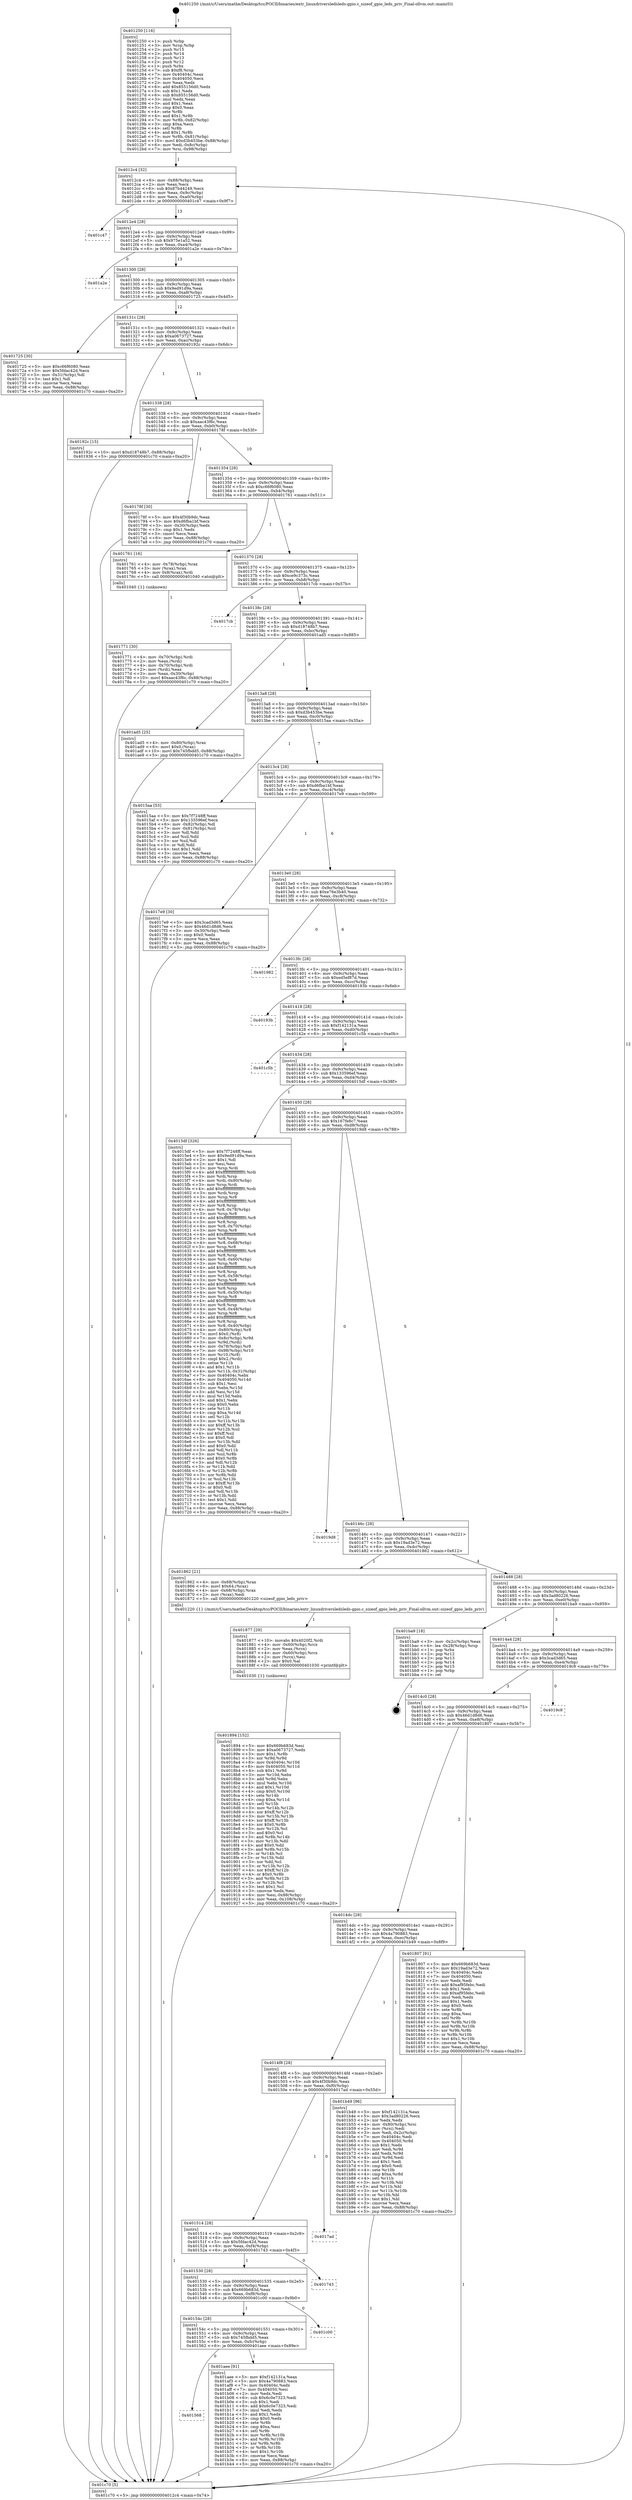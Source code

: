digraph "0x401250" {
  label = "0x401250 (/mnt/c/Users/mathe/Desktop/tcc/POCII/binaries/extr_linuxdriversledsleds-gpio.c_sizeof_gpio_leds_priv_Final-ollvm.out::main(0))"
  labelloc = "t"
  node[shape=record]

  Entry [label="",width=0.3,height=0.3,shape=circle,fillcolor=black,style=filled]
  "0x4012c4" [label="{
     0x4012c4 [32]\l
     | [instrs]\l
     &nbsp;&nbsp;0x4012c4 \<+6\>: mov -0x88(%rbp),%eax\l
     &nbsp;&nbsp;0x4012ca \<+2\>: mov %eax,%ecx\l
     &nbsp;&nbsp;0x4012cc \<+6\>: sub $0x87b44249,%ecx\l
     &nbsp;&nbsp;0x4012d2 \<+6\>: mov %eax,-0x9c(%rbp)\l
     &nbsp;&nbsp;0x4012d8 \<+6\>: mov %ecx,-0xa0(%rbp)\l
     &nbsp;&nbsp;0x4012de \<+6\>: je 0000000000401c47 \<main+0x9f7\>\l
  }"]
  "0x401c47" [label="{
     0x401c47\l
  }", style=dashed]
  "0x4012e4" [label="{
     0x4012e4 [28]\l
     | [instrs]\l
     &nbsp;&nbsp;0x4012e4 \<+5\>: jmp 00000000004012e9 \<main+0x99\>\l
     &nbsp;&nbsp;0x4012e9 \<+6\>: mov -0x9c(%rbp),%eax\l
     &nbsp;&nbsp;0x4012ef \<+5\>: sub $0x975e1a52,%eax\l
     &nbsp;&nbsp;0x4012f4 \<+6\>: mov %eax,-0xa4(%rbp)\l
     &nbsp;&nbsp;0x4012fa \<+6\>: je 0000000000401a2e \<main+0x7de\>\l
  }"]
  Exit [label="",width=0.3,height=0.3,shape=circle,fillcolor=black,style=filled,peripheries=2]
  "0x401a2e" [label="{
     0x401a2e\l
  }", style=dashed]
  "0x401300" [label="{
     0x401300 [28]\l
     | [instrs]\l
     &nbsp;&nbsp;0x401300 \<+5\>: jmp 0000000000401305 \<main+0xb5\>\l
     &nbsp;&nbsp;0x401305 \<+6\>: mov -0x9c(%rbp),%eax\l
     &nbsp;&nbsp;0x40130b \<+5\>: sub $0x9ed91d9a,%eax\l
     &nbsp;&nbsp;0x401310 \<+6\>: mov %eax,-0xa8(%rbp)\l
     &nbsp;&nbsp;0x401316 \<+6\>: je 0000000000401725 \<main+0x4d5\>\l
  }"]
  "0x401568" [label="{
     0x401568\l
  }", style=dashed]
  "0x401725" [label="{
     0x401725 [30]\l
     | [instrs]\l
     &nbsp;&nbsp;0x401725 \<+5\>: mov $0xc66f6080,%eax\l
     &nbsp;&nbsp;0x40172a \<+5\>: mov $0x5fdac42d,%ecx\l
     &nbsp;&nbsp;0x40172f \<+3\>: mov -0x31(%rbp),%dl\l
     &nbsp;&nbsp;0x401732 \<+3\>: test $0x1,%dl\l
     &nbsp;&nbsp;0x401735 \<+3\>: cmovne %ecx,%eax\l
     &nbsp;&nbsp;0x401738 \<+6\>: mov %eax,-0x88(%rbp)\l
     &nbsp;&nbsp;0x40173e \<+5\>: jmp 0000000000401c70 \<main+0xa20\>\l
  }"]
  "0x40131c" [label="{
     0x40131c [28]\l
     | [instrs]\l
     &nbsp;&nbsp;0x40131c \<+5\>: jmp 0000000000401321 \<main+0xd1\>\l
     &nbsp;&nbsp;0x401321 \<+6\>: mov -0x9c(%rbp),%eax\l
     &nbsp;&nbsp;0x401327 \<+5\>: sub $0xa0673727,%eax\l
     &nbsp;&nbsp;0x40132c \<+6\>: mov %eax,-0xac(%rbp)\l
     &nbsp;&nbsp;0x401332 \<+6\>: je 000000000040192c \<main+0x6dc\>\l
  }"]
  "0x401aee" [label="{
     0x401aee [91]\l
     | [instrs]\l
     &nbsp;&nbsp;0x401aee \<+5\>: mov $0xf142131a,%eax\l
     &nbsp;&nbsp;0x401af3 \<+5\>: mov $0x4a790883,%ecx\l
     &nbsp;&nbsp;0x401af8 \<+7\>: mov 0x40404c,%edx\l
     &nbsp;&nbsp;0x401aff \<+7\>: mov 0x404050,%esi\l
     &nbsp;&nbsp;0x401b06 \<+2\>: mov %edx,%edi\l
     &nbsp;&nbsp;0x401b08 \<+6\>: sub $0x6c0e7323,%edi\l
     &nbsp;&nbsp;0x401b0e \<+3\>: sub $0x1,%edi\l
     &nbsp;&nbsp;0x401b11 \<+6\>: add $0x6c0e7323,%edi\l
     &nbsp;&nbsp;0x401b17 \<+3\>: imul %edi,%edx\l
     &nbsp;&nbsp;0x401b1a \<+3\>: and $0x1,%edx\l
     &nbsp;&nbsp;0x401b1d \<+3\>: cmp $0x0,%edx\l
     &nbsp;&nbsp;0x401b20 \<+4\>: sete %r8b\l
     &nbsp;&nbsp;0x401b24 \<+3\>: cmp $0xa,%esi\l
     &nbsp;&nbsp;0x401b27 \<+4\>: setl %r9b\l
     &nbsp;&nbsp;0x401b2b \<+3\>: mov %r8b,%r10b\l
     &nbsp;&nbsp;0x401b2e \<+3\>: and %r9b,%r10b\l
     &nbsp;&nbsp;0x401b31 \<+3\>: xor %r9b,%r8b\l
     &nbsp;&nbsp;0x401b34 \<+3\>: or %r8b,%r10b\l
     &nbsp;&nbsp;0x401b37 \<+4\>: test $0x1,%r10b\l
     &nbsp;&nbsp;0x401b3b \<+3\>: cmovne %ecx,%eax\l
     &nbsp;&nbsp;0x401b3e \<+6\>: mov %eax,-0x88(%rbp)\l
     &nbsp;&nbsp;0x401b44 \<+5\>: jmp 0000000000401c70 \<main+0xa20\>\l
  }"]
  "0x40192c" [label="{
     0x40192c [15]\l
     | [instrs]\l
     &nbsp;&nbsp;0x40192c \<+10\>: movl $0xd18748b7,-0x88(%rbp)\l
     &nbsp;&nbsp;0x401936 \<+5\>: jmp 0000000000401c70 \<main+0xa20\>\l
  }"]
  "0x401338" [label="{
     0x401338 [28]\l
     | [instrs]\l
     &nbsp;&nbsp;0x401338 \<+5\>: jmp 000000000040133d \<main+0xed\>\l
     &nbsp;&nbsp;0x40133d \<+6\>: mov -0x9c(%rbp),%eax\l
     &nbsp;&nbsp;0x401343 \<+5\>: sub $0xaac43f6c,%eax\l
     &nbsp;&nbsp;0x401348 \<+6\>: mov %eax,-0xb0(%rbp)\l
     &nbsp;&nbsp;0x40134e \<+6\>: je 000000000040178f \<main+0x53f\>\l
  }"]
  "0x40154c" [label="{
     0x40154c [28]\l
     | [instrs]\l
     &nbsp;&nbsp;0x40154c \<+5\>: jmp 0000000000401551 \<main+0x301\>\l
     &nbsp;&nbsp;0x401551 \<+6\>: mov -0x9c(%rbp),%eax\l
     &nbsp;&nbsp;0x401557 \<+5\>: sub $0x745fbdd5,%eax\l
     &nbsp;&nbsp;0x40155c \<+6\>: mov %eax,-0xfc(%rbp)\l
     &nbsp;&nbsp;0x401562 \<+6\>: je 0000000000401aee \<main+0x89e\>\l
  }"]
  "0x40178f" [label="{
     0x40178f [30]\l
     | [instrs]\l
     &nbsp;&nbsp;0x40178f \<+5\>: mov $0x4f30b9dc,%eax\l
     &nbsp;&nbsp;0x401794 \<+5\>: mov $0xd6fba1bf,%ecx\l
     &nbsp;&nbsp;0x401799 \<+3\>: mov -0x30(%rbp),%edx\l
     &nbsp;&nbsp;0x40179c \<+3\>: cmp $0x1,%edx\l
     &nbsp;&nbsp;0x40179f \<+3\>: cmovl %ecx,%eax\l
     &nbsp;&nbsp;0x4017a2 \<+6\>: mov %eax,-0x88(%rbp)\l
     &nbsp;&nbsp;0x4017a8 \<+5\>: jmp 0000000000401c70 \<main+0xa20\>\l
  }"]
  "0x401354" [label="{
     0x401354 [28]\l
     | [instrs]\l
     &nbsp;&nbsp;0x401354 \<+5\>: jmp 0000000000401359 \<main+0x109\>\l
     &nbsp;&nbsp;0x401359 \<+6\>: mov -0x9c(%rbp),%eax\l
     &nbsp;&nbsp;0x40135f \<+5\>: sub $0xc66f6080,%eax\l
     &nbsp;&nbsp;0x401364 \<+6\>: mov %eax,-0xb4(%rbp)\l
     &nbsp;&nbsp;0x40136a \<+6\>: je 0000000000401761 \<main+0x511\>\l
  }"]
  "0x401c00" [label="{
     0x401c00\l
  }", style=dashed]
  "0x401761" [label="{
     0x401761 [16]\l
     | [instrs]\l
     &nbsp;&nbsp;0x401761 \<+4\>: mov -0x78(%rbp),%rax\l
     &nbsp;&nbsp;0x401765 \<+3\>: mov (%rax),%rax\l
     &nbsp;&nbsp;0x401768 \<+4\>: mov 0x8(%rax),%rdi\l
     &nbsp;&nbsp;0x40176c \<+5\>: call 0000000000401040 \<atoi@plt\>\l
     | [calls]\l
     &nbsp;&nbsp;0x401040 \{1\} (unknown)\l
  }"]
  "0x401370" [label="{
     0x401370 [28]\l
     | [instrs]\l
     &nbsp;&nbsp;0x401370 \<+5\>: jmp 0000000000401375 \<main+0x125\>\l
     &nbsp;&nbsp;0x401375 \<+6\>: mov -0x9c(%rbp),%eax\l
     &nbsp;&nbsp;0x40137b \<+5\>: sub $0xce9c373c,%eax\l
     &nbsp;&nbsp;0x401380 \<+6\>: mov %eax,-0xb8(%rbp)\l
     &nbsp;&nbsp;0x401386 \<+6\>: je 00000000004017cb \<main+0x57b\>\l
  }"]
  "0x401530" [label="{
     0x401530 [28]\l
     | [instrs]\l
     &nbsp;&nbsp;0x401530 \<+5\>: jmp 0000000000401535 \<main+0x2e5\>\l
     &nbsp;&nbsp;0x401535 \<+6\>: mov -0x9c(%rbp),%eax\l
     &nbsp;&nbsp;0x40153b \<+5\>: sub $0x669b683d,%eax\l
     &nbsp;&nbsp;0x401540 \<+6\>: mov %eax,-0xf8(%rbp)\l
     &nbsp;&nbsp;0x401546 \<+6\>: je 0000000000401c00 \<main+0x9b0\>\l
  }"]
  "0x4017cb" [label="{
     0x4017cb\l
  }", style=dashed]
  "0x40138c" [label="{
     0x40138c [28]\l
     | [instrs]\l
     &nbsp;&nbsp;0x40138c \<+5\>: jmp 0000000000401391 \<main+0x141\>\l
     &nbsp;&nbsp;0x401391 \<+6\>: mov -0x9c(%rbp),%eax\l
     &nbsp;&nbsp;0x401397 \<+5\>: sub $0xd18748b7,%eax\l
     &nbsp;&nbsp;0x40139c \<+6\>: mov %eax,-0xbc(%rbp)\l
     &nbsp;&nbsp;0x4013a2 \<+6\>: je 0000000000401ad5 \<main+0x885\>\l
  }"]
  "0x401743" [label="{
     0x401743\l
  }", style=dashed]
  "0x401ad5" [label="{
     0x401ad5 [25]\l
     | [instrs]\l
     &nbsp;&nbsp;0x401ad5 \<+4\>: mov -0x80(%rbp),%rax\l
     &nbsp;&nbsp;0x401ad9 \<+6\>: movl $0x0,(%rax)\l
     &nbsp;&nbsp;0x401adf \<+10\>: movl $0x745fbdd5,-0x88(%rbp)\l
     &nbsp;&nbsp;0x401ae9 \<+5\>: jmp 0000000000401c70 \<main+0xa20\>\l
  }"]
  "0x4013a8" [label="{
     0x4013a8 [28]\l
     | [instrs]\l
     &nbsp;&nbsp;0x4013a8 \<+5\>: jmp 00000000004013ad \<main+0x15d\>\l
     &nbsp;&nbsp;0x4013ad \<+6\>: mov -0x9c(%rbp),%eax\l
     &nbsp;&nbsp;0x4013b3 \<+5\>: sub $0xd3b453be,%eax\l
     &nbsp;&nbsp;0x4013b8 \<+6\>: mov %eax,-0xc0(%rbp)\l
     &nbsp;&nbsp;0x4013be \<+6\>: je 00000000004015aa \<main+0x35a\>\l
  }"]
  "0x401514" [label="{
     0x401514 [28]\l
     | [instrs]\l
     &nbsp;&nbsp;0x401514 \<+5\>: jmp 0000000000401519 \<main+0x2c9\>\l
     &nbsp;&nbsp;0x401519 \<+6\>: mov -0x9c(%rbp),%eax\l
     &nbsp;&nbsp;0x40151f \<+5\>: sub $0x5fdac42d,%eax\l
     &nbsp;&nbsp;0x401524 \<+6\>: mov %eax,-0xf4(%rbp)\l
     &nbsp;&nbsp;0x40152a \<+6\>: je 0000000000401743 \<main+0x4f3\>\l
  }"]
  "0x4015aa" [label="{
     0x4015aa [53]\l
     | [instrs]\l
     &nbsp;&nbsp;0x4015aa \<+5\>: mov $0x7f7248ff,%eax\l
     &nbsp;&nbsp;0x4015af \<+5\>: mov $0x133596ef,%ecx\l
     &nbsp;&nbsp;0x4015b4 \<+6\>: mov -0x82(%rbp),%dl\l
     &nbsp;&nbsp;0x4015ba \<+7\>: mov -0x81(%rbp),%sil\l
     &nbsp;&nbsp;0x4015c1 \<+3\>: mov %dl,%dil\l
     &nbsp;&nbsp;0x4015c4 \<+3\>: and %sil,%dil\l
     &nbsp;&nbsp;0x4015c7 \<+3\>: xor %sil,%dl\l
     &nbsp;&nbsp;0x4015ca \<+3\>: or %dl,%dil\l
     &nbsp;&nbsp;0x4015cd \<+4\>: test $0x1,%dil\l
     &nbsp;&nbsp;0x4015d1 \<+3\>: cmovne %ecx,%eax\l
     &nbsp;&nbsp;0x4015d4 \<+6\>: mov %eax,-0x88(%rbp)\l
     &nbsp;&nbsp;0x4015da \<+5\>: jmp 0000000000401c70 \<main+0xa20\>\l
  }"]
  "0x4013c4" [label="{
     0x4013c4 [28]\l
     | [instrs]\l
     &nbsp;&nbsp;0x4013c4 \<+5\>: jmp 00000000004013c9 \<main+0x179\>\l
     &nbsp;&nbsp;0x4013c9 \<+6\>: mov -0x9c(%rbp),%eax\l
     &nbsp;&nbsp;0x4013cf \<+5\>: sub $0xd6fba1bf,%eax\l
     &nbsp;&nbsp;0x4013d4 \<+6\>: mov %eax,-0xc4(%rbp)\l
     &nbsp;&nbsp;0x4013da \<+6\>: je 00000000004017e9 \<main+0x599\>\l
  }"]
  "0x401c70" [label="{
     0x401c70 [5]\l
     | [instrs]\l
     &nbsp;&nbsp;0x401c70 \<+5\>: jmp 00000000004012c4 \<main+0x74\>\l
  }"]
  "0x401250" [label="{
     0x401250 [116]\l
     | [instrs]\l
     &nbsp;&nbsp;0x401250 \<+1\>: push %rbp\l
     &nbsp;&nbsp;0x401251 \<+3\>: mov %rsp,%rbp\l
     &nbsp;&nbsp;0x401254 \<+2\>: push %r15\l
     &nbsp;&nbsp;0x401256 \<+2\>: push %r14\l
     &nbsp;&nbsp;0x401258 \<+2\>: push %r13\l
     &nbsp;&nbsp;0x40125a \<+2\>: push %r12\l
     &nbsp;&nbsp;0x40125c \<+1\>: push %rbx\l
     &nbsp;&nbsp;0x40125d \<+7\>: sub $0xf8,%rsp\l
     &nbsp;&nbsp;0x401264 \<+7\>: mov 0x40404c,%eax\l
     &nbsp;&nbsp;0x40126b \<+7\>: mov 0x404050,%ecx\l
     &nbsp;&nbsp;0x401272 \<+2\>: mov %eax,%edx\l
     &nbsp;&nbsp;0x401274 \<+6\>: add $0x855156d0,%edx\l
     &nbsp;&nbsp;0x40127a \<+3\>: sub $0x1,%edx\l
     &nbsp;&nbsp;0x40127d \<+6\>: sub $0x855156d0,%edx\l
     &nbsp;&nbsp;0x401283 \<+3\>: imul %edx,%eax\l
     &nbsp;&nbsp;0x401286 \<+3\>: and $0x1,%eax\l
     &nbsp;&nbsp;0x401289 \<+3\>: cmp $0x0,%eax\l
     &nbsp;&nbsp;0x40128c \<+4\>: sete %r8b\l
     &nbsp;&nbsp;0x401290 \<+4\>: and $0x1,%r8b\l
     &nbsp;&nbsp;0x401294 \<+7\>: mov %r8b,-0x82(%rbp)\l
     &nbsp;&nbsp;0x40129b \<+3\>: cmp $0xa,%ecx\l
     &nbsp;&nbsp;0x40129e \<+4\>: setl %r8b\l
     &nbsp;&nbsp;0x4012a2 \<+4\>: and $0x1,%r8b\l
     &nbsp;&nbsp;0x4012a6 \<+7\>: mov %r8b,-0x81(%rbp)\l
     &nbsp;&nbsp;0x4012ad \<+10\>: movl $0xd3b453be,-0x88(%rbp)\l
     &nbsp;&nbsp;0x4012b7 \<+6\>: mov %edi,-0x8c(%rbp)\l
     &nbsp;&nbsp;0x4012bd \<+7\>: mov %rsi,-0x98(%rbp)\l
  }"]
  "0x4017ad" [label="{
     0x4017ad\l
  }", style=dashed]
  "0x4017e9" [label="{
     0x4017e9 [30]\l
     | [instrs]\l
     &nbsp;&nbsp;0x4017e9 \<+5\>: mov $0x3cad3d65,%eax\l
     &nbsp;&nbsp;0x4017ee \<+5\>: mov $0x46d1d8d6,%ecx\l
     &nbsp;&nbsp;0x4017f3 \<+3\>: mov -0x30(%rbp),%edx\l
     &nbsp;&nbsp;0x4017f6 \<+3\>: cmp $0x0,%edx\l
     &nbsp;&nbsp;0x4017f9 \<+3\>: cmove %ecx,%eax\l
     &nbsp;&nbsp;0x4017fc \<+6\>: mov %eax,-0x88(%rbp)\l
     &nbsp;&nbsp;0x401802 \<+5\>: jmp 0000000000401c70 \<main+0xa20\>\l
  }"]
  "0x4013e0" [label="{
     0x4013e0 [28]\l
     | [instrs]\l
     &nbsp;&nbsp;0x4013e0 \<+5\>: jmp 00000000004013e5 \<main+0x195\>\l
     &nbsp;&nbsp;0x4013e5 \<+6\>: mov -0x9c(%rbp),%eax\l
     &nbsp;&nbsp;0x4013eb \<+5\>: sub $0xe76e3b40,%eax\l
     &nbsp;&nbsp;0x4013f0 \<+6\>: mov %eax,-0xc8(%rbp)\l
     &nbsp;&nbsp;0x4013f6 \<+6\>: je 0000000000401982 \<main+0x732\>\l
  }"]
  "0x4014f8" [label="{
     0x4014f8 [28]\l
     | [instrs]\l
     &nbsp;&nbsp;0x4014f8 \<+5\>: jmp 00000000004014fd \<main+0x2ad\>\l
     &nbsp;&nbsp;0x4014fd \<+6\>: mov -0x9c(%rbp),%eax\l
     &nbsp;&nbsp;0x401503 \<+5\>: sub $0x4f30b9dc,%eax\l
     &nbsp;&nbsp;0x401508 \<+6\>: mov %eax,-0xf0(%rbp)\l
     &nbsp;&nbsp;0x40150e \<+6\>: je 00000000004017ad \<main+0x55d\>\l
  }"]
  "0x401982" [label="{
     0x401982\l
  }", style=dashed]
  "0x4013fc" [label="{
     0x4013fc [28]\l
     | [instrs]\l
     &nbsp;&nbsp;0x4013fc \<+5\>: jmp 0000000000401401 \<main+0x1b1\>\l
     &nbsp;&nbsp;0x401401 \<+6\>: mov -0x9c(%rbp),%eax\l
     &nbsp;&nbsp;0x401407 \<+5\>: sub $0xed5ef87d,%eax\l
     &nbsp;&nbsp;0x40140c \<+6\>: mov %eax,-0xcc(%rbp)\l
     &nbsp;&nbsp;0x401412 \<+6\>: je 000000000040193b \<main+0x6eb\>\l
  }"]
  "0x401b49" [label="{
     0x401b49 [96]\l
     | [instrs]\l
     &nbsp;&nbsp;0x401b49 \<+5\>: mov $0xf142131a,%eax\l
     &nbsp;&nbsp;0x401b4e \<+5\>: mov $0x3ad80226,%ecx\l
     &nbsp;&nbsp;0x401b53 \<+2\>: xor %edx,%edx\l
     &nbsp;&nbsp;0x401b55 \<+4\>: mov -0x80(%rbp),%rsi\l
     &nbsp;&nbsp;0x401b59 \<+2\>: mov (%rsi),%edi\l
     &nbsp;&nbsp;0x401b5b \<+3\>: mov %edi,-0x2c(%rbp)\l
     &nbsp;&nbsp;0x401b5e \<+7\>: mov 0x40404c,%edi\l
     &nbsp;&nbsp;0x401b65 \<+8\>: mov 0x404050,%r8d\l
     &nbsp;&nbsp;0x401b6d \<+3\>: sub $0x1,%edx\l
     &nbsp;&nbsp;0x401b70 \<+3\>: mov %edi,%r9d\l
     &nbsp;&nbsp;0x401b73 \<+3\>: add %edx,%r9d\l
     &nbsp;&nbsp;0x401b76 \<+4\>: imul %r9d,%edi\l
     &nbsp;&nbsp;0x401b7a \<+3\>: and $0x1,%edi\l
     &nbsp;&nbsp;0x401b7d \<+3\>: cmp $0x0,%edi\l
     &nbsp;&nbsp;0x401b80 \<+4\>: sete %r10b\l
     &nbsp;&nbsp;0x401b84 \<+4\>: cmp $0xa,%r8d\l
     &nbsp;&nbsp;0x401b88 \<+4\>: setl %r11b\l
     &nbsp;&nbsp;0x401b8c \<+3\>: mov %r10b,%bl\l
     &nbsp;&nbsp;0x401b8f \<+3\>: and %r11b,%bl\l
     &nbsp;&nbsp;0x401b92 \<+3\>: xor %r11b,%r10b\l
     &nbsp;&nbsp;0x401b95 \<+3\>: or %r10b,%bl\l
     &nbsp;&nbsp;0x401b98 \<+3\>: test $0x1,%bl\l
     &nbsp;&nbsp;0x401b9b \<+3\>: cmovne %ecx,%eax\l
     &nbsp;&nbsp;0x401b9e \<+6\>: mov %eax,-0x88(%rbp)\l
     &nbsp;&nbsp;0x401ba4 \<+5\>: jmp 0000000000401c70 \<main+0xa20\>\l
  }"]
  "0x40193b" [label="{
     0x40193b\l
  }", style=dashed]
  "0x401418" [label="{
     0x401418 [28]\l
     | [instrs]\l
     &nbsp;&nbsp;0x401418 \<+5\>: jmp 000000000040141d \<main+0x1cd\>\l
     &nbsp;&nbsp;0x40141d \<+6\>: mov -0x9c(%rbp),%eax\l
     &nbsp;&nbsp;0x401423 \<+5\>: sub $0xf142131a,%eax\l
     &nbsp;&nbsp;0x401428 \<+6\>: mov %eax,-0xd0(%rbp)\l
     &nbsp;&nbsp;0x40142e \<+6\>: je 0000000000401c5b \<main+0xa0b\>\l
  }"]
  "0x401894" [label="{
     0x401894 [152]\l
     | [instrs]\l
     &nbsp;&nbsp;0x401894 \<+5\>: mov $0x669b683d,%esi\l
     &nbsp;&nbsp;0x401899 \<+5\>: mov $0xa0673727,%edx\l
     &nbsp;&nbsp;0x40189e \<+3\>: mov $0x1,%r8b\l
     &nbsp;&nbsp;0x4018a1 \<+3\>: xor %r9d,%r9d\l
     &nbsp;&nbsp;0x4018a4 \<+8\>: mov 0x40404c,%r10d\l
     &nbsp;&nbsp;0x4018ac \<+8\>: mov 0x404050,%r11d\l
     &nbsp;&nbsp;0x4018b4 \<+4\>: sub $0x1,%r9d\l
     &nbsp;&nbsp;0x4018b8 \<+3\>: mov %r10d,%ebx\l
     &nbsp;&nbsp;0x4018bb \<+3\>: add %r9d,%ebx\l
     &nbsp;&nbsp;0x4018be \<+4\>: imul %ebx,%r10d\l
     &nbsp;&nbsp;0x4018c2 \<+4\>: and $0x1,%r10d\l
     &nbsp;&nbsp;0x4018c6 \<+4\>: cmp $0x0,%r10d\l
     &nbsp;&nbsp;0x4018ca \<+4\>: sete %r14b\l
     &nbsp;&nbsp;0x4018ce \<+4\>: cmp $0xa,%r11d\l
     &nbsp;&nbsp;0x4018d2 \<+4\>: setl %r15b\l
     &nbsp;&nbsp;0x4018d6 \<+3\>: mov %r14b,%r12b\l
     &nbsp;&nbsp;0x4018d9 \<+4\>: xor $0xff,%r12b\l
     &nbsp;&nbsp;0x4018dd \<+3\>: mov %r15b,%r13b\l
     &nbsp;&nbsp;0x4018e0 \<+4\>: xor $0xff,%r13b\l
     &nbsp;&nbsp;0x4018e4 \<+4\>: xor $0x0,%r8b\l
     &nbsp;&nbsp;0x4018e8 \<+3\>: mov %r12b,%cl\l
     &nbsp;&nbsp;0x4018eb \<+3\>: and $0x0,%cl\l
     &nbsp;&nbsp;0x4018ee \<+3\>: and %r8b,%r14b\l
     &nbsp;&nbsp;0x4018f1 \<+3\>: mov %r13b,%dil\l
     &nbsp;&nbsp;0x4018f4 \<+4\>: and $0x0,%dil\l
     &nbsp;&nbsp;0x4018f8 \<+3\>: and %r8b,%r15b\l
     &nbsp;&nbsp;0x4018fb \<+3\>: or %r14b,%cl\l
     &nbsp;&nbsp;0x4018fe \<+3\>: or %r15b,%dil\l
     &nbsp;&nbsp;0x401901 \<+3\>: xor %dil,%cl\l
     &nbsp;&nbsp;0x401904 \<+3\>: or %r13b,%r12b\l
     &nbsp;&nbsp;0x401907 \<+4\>: xor $0xff,%r12b\l
     &nbsp;&nbsp;0x40190b \<+4\>: or $0x0,%r8b\l
     &nbsp;&nbsp;0x40190f \<+3\>: and %r8b,%r12b\l
     &nbsp;&nbsp;0x401912 \<+3\>: or %r12b,%cl\l
     &nbsp;&nbsp;0x401915 \<+3\>: test $0x1,%cl\l
     &nbsp;&nbsp;0x401918 \<+3\>: cmovne %edx,%esi\l
     &nbsp;&nbsp;0x40191b \<+6\>: mov %esi,-0x88(%rbp)\l
     &nbsp;&nbsp;0x401921 \<+6\>: mov %eax,-0x108(%rbp)\l
     &nbsp;&nbsp;0x401927 \<+5\>: jmp 0000000000401c70 \<main+0xa20\>\l
  }"]
  "0x401c5b" [label="{
     0x401c5b\l
  }", style=dashed]
  "0x401434" [label="{
     0x401434 [28]\l
     | [instrs]\l
     &nbsp;&nbsp;0x401434 \<+5\>: jmp 0000000000401439 \<main+0x1e9\>\l
     &nbsp;&nbsp;0x401439 \<+6\>: mov -0x9c(%rbp),%eax\l
     &nbsp;&nbsp;0x40143f \<+5\>: sub $0x133596ef,%eax\l
     &nbsp;&nbsp;0x401444 \<+6\>: mov %eax,-0xd4(%rbp)\l
     &nbsp;&nbsp;0x40144a \<+6\>: je 00000000004015df \<main+0x38f\>\l
  }"]
  "0x401877" [label="{
     0x401877 [29]\l
     | [instrs]\l
     &nbsp;&nbsp;0x401877 \<+10\>: movabs $0x4020f2,%rdi\l
     &nbsp;&nbsp;0x401881 \<+4\>: mov -0x60(%rbp),%rcx\l
     &nbsp;&nbsp;0x401885 \<+2\>: mov %eax,(%rcx)\l
     &nbsp;&nbsp;0x401887 \<+4\>: mov -0x60(%rbp),%rcx\l
     &nbsp;&nbsp;0x40188b \<+2\>: mov (%rcx),%esi\l
     &nbsp;&nbsp;0x40188d \<+2\>: mov $0x0,%al\l
     &nbsp;&nbsp;0x40188f \<+5\>: call 0000000000401030 \<printf@plt\>\l
     | [calls]\l
     &nbsp;&nbsp;0x401030 \{1\} (unknown)\l
  }"]
  "0x4015df" [label="{
     0x4015df [326]\l
     | [instrs]\l
     &nbsp;&nbsp;0x4015df \<+5\>: mov $0x7f7248ff,%eax\l
     &nbsp;&nbsp;0x4015e4 \<+5\>: mov $0x9ed91d9a,%ecx\l
     &nbsp;&nbsp;0x4015e9 \<+2\>: mov $0x1,%dl\l
     &nbsp;&nbsp;0x4015eb \<+2\>: xor %esi,%esi\l
     &nbsp;&nbsp;0x4015ed \<+3\>: mov %rsp,%rdi\l
     &nbsp;&nbsp;0x4015f0 \<+4\>: add $0xfffffffffffffff0,%rdi\l
     &nbsp;&nbsp;0x4015f4 \<+3\>: mov %rdi,%rsp\l
     &nbsp;&nbsp;0x4015f7 \<+4\>: mov %rdi,-0x80(%rbp)\l
     &nbsp;&nbsp;0x4015fb \<+3\>: mov %rsp,%rdi\l
     &nbsp;&nbsp;0x4015fe \<+4\>: add $0xfffffffffffffff0,%rdi\l
     &nbsp;&nbsp;0x401602 \<+3\>: mov %rdi,%rsp\l
     &nbsp;&nbsp;0x401605 \<+3\>: mov %rsp,%r8\l
     &nbsp;&nbsp;0x401608 \<+4\>: add $0xfffffffffffffff0,%r8\l
     &nbsp;&nbsp;0x40160c \<+3\>: mov %r8,%rsp\l
     &nbsp;&nbsp;0x40160f \<+4\>: mov %r8,-0x78(%rbp)\l
     &nbsp;&nbsp;0x401613 \<+3\>: mov %rsp,%r8\l
     &nbsp;&nbsp;0x401616 \<+4\>: add $0xfffffffffffffff0,%r8\l
     &nbsp;&nbsp;0x40161a \<+3\>: mov %r8,%rsp\l
     &nbsp;&nbsp;0x40161d \<+4\>: mov %r8,-0x70(%rbp)\l
     &nbsp;&nbsp;0x401621 \<+3\>: mov %rsp,%r8\l
     &nbsp;&nbsp;0x401624 \<+4\>: add $0xfffffffffffffff0,%r8\l
     &nbsp;&nbsp;0x401628 \<+3\>: mov %r8,%rsp\l
     &nbsp;&nbsp;0x40162b \<+4\>: mov %r8,-0x68(%rbp)\l
     &nbsp;&nbsp;0x40162f \<+3\>: mov %rsp,%r8\l
     &nbsp;&nbsp;0x401632 \<+4\>: add $0xfffffffffffffff0,%r8\l
     &nbsp;&nbsp;0x401636 \<+3\>: mov %r8,%rsp\l
     &nbsp;&nbsp;0x401639 \<+4\>: mov %r8,-0x60(%rbp)\l
     &nbsp;&nbsp;0x40163d \<+3\>: mov %rsp,%r8\l
     &nbsp;&nbsp;0x401640 \<+4\>: add $0xfffffffffffffff0,%r8\l
     &nbsp;&nbsp;0x401644 \<+3\>: mov %r8,%rsp\l
     &nbsp;&nbsp;0x401647 \<+4\>: mov %r8,-0x58(%rbp)\l
     &nbsp;&nbsp;0x40164b \<+3\>: mov %rsp,%r8\l
     &nbsp;&nbsp;0x40164e \<+4\>: add $0xfffffffffffffff0,%r8\l
     &nbsp;&nbsp;0x401652 \<+3\>: mov %r8,%rsp\l
     &nbsp;&nbsp;0x401655 \<+4\>: mov %r8,-0x50(%rbp)\l
     &nbsp;&nbsp;0x401659 \<+3\>: mov %rsp,%r8\l
     &nbsp;&nbsp;0x40165c \<+4\>: add $0xfffffffffffffff0,%r8\l
     &nbsp;&nbsp;0x401660 \<+3\>: mov %r8,%rsp\l
     &nbsp;&nbsp;0x401663 \<+4\>: mov %r8,-0x48(%rbp)\l
     &nbsp;&nbsp;0x401667 \<+3\>: mov %rsp,%r8\l
     &nbsp;&nbsp;0x40166a \<+4\>: add $0xfffffffffffffff0,%r8\l
     &nbsp;&nbsp;0x40166e \<+3\>: mov %r8,%rsp\l
     &nbsp;&nbsp;0x401671 \<+4\>: mov %r8,-0x40(%rbp)\l
     &nbsp;&nbsp;0x401675 \<+4\>: mov -0x80(%rbp),%r8\l
     &nbsp;&nbsp;0x401679 \<+7\>: movl $0x0,(%r8)\l
     &nbsp;&nbsp;0x401680 \<+7\>: mov -0x8c(%rbp),%r9d\l
     &nbsp;&nbsp;0x401687 \<+3\>: mov %r9d,(%rdi)\l
     &nbsp;&nbsp;0x40168a \<+4\>: mov -0x78(%rbp),%r8\l
     &nbsp;&nbsp;0x40168e \<+7\>: mov -0x98(%rbp),%r10\l
     &nbsp;&nbsp;0x401695 \<+3\>: mov %r10,(%r8)\l
     &nbsp;&nbsp;0x401698 \<+3\>: cmpl $0x2,(%rdi)\l
     &nbsp;&nbsp;0x40169b \<+4\>: setne %r11b\l
     &nbsp;&nbsp;0x40169f \<+4\>: and $0x1,%r11b\l
     &nbsp;&nbsp;0x4016a3 \<+4\>: mov %r11b,-0x31(%rbp)\l
     &nbsp;&nbsp;0x4016a7 \<+7\>: mov 0x40404c,%ebx\l
     &nbsp;&nbsp;0x4016ae \<+8\>: mov 0x404050,%r14d\l
     &nbsp;&nbsp;0x4016b6 \<+3\>: sub $0x1,%esi\l
     &nbsp;&nbsp;0x4016b9 \<+3\>: mov %ebx,%r15d\l
     &nbsp;&nbsp;0x4016bc \<+3\>: add %esi,%r15d\l
     &nbsp;&nbsp;0x4016bf \<+4\>: imul %r15d,%ebx\l
     &nbsp;&nbsp;0x4016c3 \<+3\>: and $0x1,%ebx\l
     &nbsp;&nbsp;0x4016c6 \<+3\>: cmp $0x0,%ebx\l
     &nbsp;&nbsp;0x4016c9 \<+4\>: sete %r11b\l
     &nbsp;&nbsp;0x4016cd \<+4\>: cmp $0xa,%r14d\l
     &nbsp;&nbsp;0x4016d1 \<+4\>: setl %r12b\l
     &nbsp;&nbsp;0x4016d5 \<+3\>: mov %r11b,%r13b\l
     &nbsp;&nbsp;0x4016d8 \<+4\>: xor $0xff,%r13b\l
     &nbsp;&nbsp;0x4016dc \<+3\>: mov %r12b,%sil\l
     &nbsp;&nbsp;0x4016df \<+4\>: xor $0xff,%sil\l
     &nbsp;&nbsp;0x4016e3 \<+3\>: xor $0x0,%dl\l
     &nbsp;&nbsp;0x4016e6 \<+3\>: mov %r13b,%dil\l
     &nbsp;&nbsp;0x4016e9 \<+4\>: and $0x0,%dil\l
     &nbsp;&nbsp;0x4016ed \<+3\>: and %dl,%r11b\l
     &nbsp;&nbsp;0x4016f0 \<+3\>: mov %sil,%r8b\l
     &nbsp;&nbsp;0x4016f3 \<+4\>: and $0x0,%r8b\l
     &nbsp;&nbsp;0x4016f7 \<+3\>: and %dl,%r12b\l
     &nbsp;&nbsp;0x4016fa \<+3\>: or %r11b,%dil\l
     &nbsp;&nbsp;0x4016fd \<+3\>: or %r12b,%r8b\l
     &nbsp;&nbsp;0x401700 \<+3\>: xor %r8b,%dil\l
     &nbsp;&nbsp;0x401703 \<+3\>: or %sil,%r13b\l
     &nbsp;&nbsp;0x401706 \<+4\>: xor $0xff,%r13b\l
     &nbsp;&nbsp;0x40170a \<+3\>: or $0x0,%dl\l
     &nbsp;&nbsp;0x40170d \<+3\>: and %dl,%r13b\l
     &nbsp;&nbsp;0x401710 \<+3\>: or %r13b,%dil\l
     &nbsp;&nbsp;0x401713 \<+4\>: test $0x1,%dil\l
     &nbsp;&nbsp;0x401717 \<+3\>: cmovne %ecx,%eax\l
     &nbsp;&nbsp;0x40171a \<+6\>: mov %eax,-0x88(%rbp)\l
     &nbsp;&nbsp;0x401720 \<+5\>: jmp 0000000000401c70 \<main+0xa20\>\l
  }"]
  "0x401450" [label="{
     0x401450 [28]\l
     | [instrs]\l
     &nbsp;&nbsp;0x401450 \<+5\>: jmp 0000000000401455 \<main+0x205\>\l
     &nbsp;&nbsp;0x401455 \<+6\>: mov -0x9c(%rbp),%eax\l
     &nbsp;&nbsp;0x40145b \<+5\>: sub $0x167fe8c7,%eax\l
     &nbsp;&nbsp;0x401460 \<+6\>: mov %eax,-0xd8(%rbp)\l
     &nbsp;&nbsp;0x401466 \<+6\>: je 00000000004019d8 \<main+0x788\>\l
  }"]
  "0x4014dc" [label="{
     0x4014dc [28]\l
     | [instrs]\l
     &nbsp;&nbsp;0x4014dc \<+5\>: jmp 00000000004014e1 \<main+0x291\>\l
     &nbsp;&nbsp;0x4014e1 \<+6\>: mov -0x9c(%rbp),%eax\l
     &nbsp;&nbsp;0x4014e7 \<+5\>: sub $0x4a790883,%eax\l
     &nbsp;&nbsp;0x4014ec \<+6\>: mov %eax,-0xec(%rbp)\l
     &nbsp;&nbsp;0x4014f2 \<+6\>: je 0000000000401b49 \<main+0x8f9\>\l
  }"]
  "0x401771" [label="{
     0x401771 [30]\l
     | [instrs]\l
     &nbsp;&nbsp;0x401771 \<+4\>: mov -0x70(%rbp),%rdi\l
     &nbsp;&nbsp;0x401775 \<+2\>: mov %eax,(%rdi)\l
     &nbsp;&nbsp;0x401777 \<+4\>: mov -0x70(%rbp),%rdi\l
     &nbsp;&nbsp;0x40177b \<+2\>: mov (%rdi),%eax\l
     &nbsp;&nbsp;0x40177d \<+3\>: mov %eax,-0x30(%rbp)\l
     &nbsp;&nbsp;0x401780 \<+10\>: movl $0xaac43f6c,-0x88(%rbp)\l
     &nbsp;&nbsp;0x40178a \<+5\>: jmp 0000000000401c70 \<main+0xa20\>\l
  }"]
  "0x401807" [label="{
     0x401807 [91]\l
     | [instrs]\l
     &nbsp;&nbsp;0x401807 \<+5\>: mov $0x669b683d,%eax\l
     &nbsp;&nbsp;0x40180c \<+5\>: mov $0x19ad3e72,%ecx\l
     &nbsp;&nbsp;0x401811 \<+7\>: mov 0x40404c,%edx\l
     &nbsp;&nbsp;0x401818 \<+7\>: mov 0x404050,%esi\l
     &nbsp;&nbsp;0x40181f \<+2\>: mov %edx,%edi\l
     &nbsp;&nbsp;0x401821 \<+6\>: add $0xaf95febc,%edi\l
     &nbsp;&nbsp;0x401827 \<+3\>: sub $0x1,%edi\l
     &nbsp;&nbsp;0x40182a \<+6\>: sub $0xaf95febc,%edi\l
     &nbsp;&nbsp;0x401830 \<+3\>: imul %edi,%edx\l
     &nbsp;&nbsp;0x401833 \<+3\>: and $0x1,%edx\l
     &nbsp;&nbsp;0x401836 \<+3\>: cmp $0x0,%edx\l
     &nbsp;&nbsp;0x401839 \<+4\>: sete %r8b\l
     &nbsp;&nbsp;0x40183d \<+3\>: cmp $0xa,%esi\l
     &nbsp;&nbsp;0x401840 \<+4\>: setl %r9b\l
     &nbsp;&nbsp;0x401844 \<+3\>: mov %r8b,%r10b\l
     &nbsp;&nbsp;0x401847 \<+3\>: and %r9b,%r10b\l
     &nbsp;&nbsp;0x40184a \<+3\>: xor %r9b,%r8b\l
     &nbsp;&nbsp;0x40184d \<+3\>: or %r8b,%r10b\l
     &nbsp;&nbsp;0x401850 \<+4\>: test $0x1,%r10b\l
     &nbsp;&nbsp;0x401854 \<+3\>: cmovne %ecx,%eax\l
     &nbsp;&nbsp;0x401857 \<+6\>: mov %eax,-0x88(%rbp)\l
     &nbsp;&nbsp;0x40185d \<+5\>: jmp 0000000000401c70 \<main+0xa20\>\l
  }"]
  "0x4019d8" [label="{
     0x4019d8\l
  }", style=dashed]
  "0x40146c" [label="{
     0x40146c [28]\l
     | [instrs]\l
     &nbsp;&nbsp;0x40146c \<+5\>: jmp 0000000000401471 \<main+0x221\>\l
     &nbsp;&nbsp;0x401471 \<+6\>: mov -0x9c(%rbp),%eax\l
     &nbsp;&nbsp;0x401477 \<+5\>: sub $0x19ad3e72,%eax\l
     &nbsp;&nbsp;0x40147c \<+6\>: mov %eax,-0xdc(%rbp)\l
     &nbsp;&nbsp;0x401482 \<+6\>: je 0000000000401862 \<main+0x612\>\l
  }"]
  "0x4014c0" [label="{
     0x4014c0 [28]\l
     | [instrs]\l
     &nbsp;&nbsp;0x4014c0 \<+5\>: jmp 00000000004014c5 \<main+0x275\>\l
     &nbsp;&nbsp;0x4014c5 \<+6\>: mov -0x9c(%rbp),%eax\l
     &nbsp;&nbsp;0x4014cb \<+5\>: sub $0x46d1d8d6,%eax\l
     &nbsp;&nbsp;0x4014d0 \<+6\>: mov %eax,-0xe8(%rbp)\l
     &nbsp;&nbsp;0x4014d6 \<+6\>: je 0000000000401807 \<main+0x5b7\>\l
  }"]
  "0x401862" [label="{
     0x401862 [21]\l
     | [instrs]\l
     &nbsp;&nbsp;0x401862 \<+4\>: mov -0x68(%rbp),%rax\l
     &nbsp;&nbsp;0x401866 \<+6\>: movl $0x64,(%rax)\l
     &nbsp;&nbsp;0x40186c \<+4\>: mov -0x68(%rbp),%rax\l
     &nbsp;&nbsp;0x401870 \<+2\>: mov (%rax),%edi\l
     &nbsp;&nbsp;0x401872 \<+5\>: call 0000000000401220 \<sizeof_gpio_leds_priv\>\l
     | [calls]\l
     &nbsp;&nbsp;0x401220 \{1\} (/mnt/c/Users/mathe/Desktop/tcc/POCII/binaries/extr_linuxdriversledsleds-gpio.c_sizeof_gpio_leds_priv_Final-ollvm.out::sizeof_gpio_leds_priv)\l
  }"]
  "0x401488" [label="{
     0x401488 [28]\l
     | [instrs]\l
     &nbsp;&nbsp;0x401488 \<+5\>: jmp 000000000040148d \<main+0x23d\>\l
     &nbsp;&nbsp;0x40148d \<+6\>: mov -0x9c(%rbp),%eax\l
     &nbsp;&nbsp;0x401493 \<+5\>: sub $0x3ad80226,%eax\l
     &nbsp;&nbsp;0x401498 \<+6\>: mov %eax,-0xe0(%rbp)\l
     &nbsp;&nbsp;0x40149e \<+6\>: je 0000000000401ba9 \<main+0x959\>\l
  }"]
  "0x4019c9" [label="{
     0x4019c9\l
  }", style=dashed]
  "0x401ba9" [label="{
     0x401ba9 [18]\l
     | [instrs]\l
     &nbsp;&nbsp;0x401ba9 \<+3\>: mov -0x2c(%rbp),%eax\l
     &nbsp;&nbsp;0x401bac \<+4\>: lea -0x28(%rbp),%rsp\l
     &nbsp;&nbsp;0x401bb0 \<+1\>: pop %rbx\l
     &nbsp;&nbsp;0x401bb1 \<+2\>: pop %r12\l
     &nbsp;&nbsp;0x401bb3 \<+2\>: pop %r13\l
     &nbsp;&nbsp;0x401bb5 \<+2\>: pop %r14\l
     &nbsp;&nbsp;0x401bb7 \<+2\>: pop %r15\l
     &nbsp;&nbsp;0x401bb9 \<+1\>: pop %rbp\l
     &nbsp;&nbsp;0x401bba \<+1\>: ret\l
  }"]
  "0x4014a4" [label="{
     0x4014a4 [28]\l
     | [instrs]\l
     &nbsp;&nbsp;0x4014a4 \<+5\>: jmp 00000000004014a9 \<main+0x259\>\l
     &nbsp;&nbsp;0x4014a9 \<+6\>: mov -0x9c(%rbp),%eax\l
     &nbsp;&nbsp;0x4014af \<+5\>: sub $0x3cad3d65,%eax\l
     &nbsp;&nbsp;0x4014b4 \<+6\>: mov %eax,-0xe4(%rbp)\l
     &nbsp;&nbsp;0x4014ba \<+6\>: je 00000000004019c9 \<main+0x779\>\l
  }"]
  Entry -> "0x401250" [label=" 1"]
  "0x4012c4" -> "0x401c47" [label=" 0"]
  "0x4012c4" -> "0x4012e4" [label=" 13"]
  "0x401ba9" -> Exit [label=" 1"]
  "0x4012e4" -> "0x401a2e" [label=" 0"]
  "0x4012e4" -> "0x401300" [label=" 13"]
  "0x401b49" -> "0x401c70" [label=" 1"]
  "0x401300" -> "0x401725" [label=" 1"]
  "0x401300" -> "0x40131c" [label=" 12"]
  "0x401aee" -> "0x401c70" [label=" 1"]
  "0x40131c" -> "0x40192c" [label=" 1"]
  "0x40131c" -> "0x401338" [label=" 11"]
  "0x40154c" -> "0x401568" [label=" 0"]
  "0x401338" -> "0x40178f" [label=" 1"]
  "0x401338" -> "0x401354" [label=" 10"]
  "0x40154c" -> "0x401aee" [label=" 1"]
  "0x401354" -> "0x401761" [label=" 1"]
  "0x401354" -> "0x401370" [label=" 9"]
  "0x401530" -> "0x40154c" [label=" 1"]
  "0x401370" -> "0x4017cb" [label=" 0"]
  "0x401370" -> "0x40138c" [label=" 9"]
  "0x401530" -> "0x401c00" [label=" 0"]
  "0x40138c" -> "0x401ad5" [label=" 1"]
  "0x40138c" -> "0x4013a8" [label=" 8"]
  "0x401514" -> "0x401530" [label=" 1"]
  "0x4013a8" -> "0x4015aa" [label=" 1"]
  "0x4013a8" -> "0x4013c4" [label=" 7"]
  "0x4015aa" -> "0x401c70" [label=" 1"]
  "0x401250" -> "0x4012c4" [label=" 1"]
  "0x401c70" -> "0x4012c4" [label=" 12"]
  "0x401514" -> "0x401743" [label=" 0"]
  "0x4013c4" -> "0x4017e9" [label=" 1"]
  "0x4013c4" -> "0x4013e0" [label=" 6"]
  "0x4014f8" -> "0x401514" [label=" 1"]
  "0x4013e0" -> "0x401982" [label=" 0"]
  "0x4013e0" -> "0x4013fc" [label=" 6"]
  "0x4014f8" -> "0x4017ad" [label=" 0"]
  "0x4013fc" -> "0x40193b" [label=" 0"]
  "0x4013fc" -> "0x401418" [label=" 6"]
  "0x4014dc" -> "0x4014f8" [label=" 1"]
  "0x401418" -> "0x401c5b" [label=" 0"]
  "0x401418" -> "0x401434" [label=" 6"]
  "0x4014dc" -> "0x401b49" [label=" 1"]
  "0x401434" -> "0x4015df" [label=" 1"]
  "0x401434" -> "0x401450" [label=" 5"]
  "0x401ad5" -> "0x401c70" [label=" 1"]
  "0x4015df" -> "0x401c70" [label=" 1"]
  "0x401725" -> "0x401c70" [label=" 1"]
  "0x401761" -> "0x401771" [label=" 1"]
  "0x401771" -> "0x401c70" [label=" 1"]
  "0x40178f" -> "0x401c70" [label=" 1"]
  "0x4017e9" -> "0x401c70" [label=" 1"]
  "0x40192c" -> "0x401c70" [label=" 1"]
  "0x401450" -> "0x4019d8" [label=" 0"]
  "0x401450" -> "0x40146c" [label=" 5"]
  "0x401894" -> "0x401c70" [label=" 1"]
  "0x40146c" -> "0x401862" [label=" 1"]
  "0x40146c" -> "0x401488" [label=" 4"]
  "0x401862" -> "0x401877" [label=" 1"]
  "0x401488" -> "0x401ba9" [label=" 1"]
  "0x401488" -> "0x4014a4" [label=" 3"]
  "0x401807" -> "0x401c70" [label=" 1"]
  "0x4014a4" -> "0x4019c9" [label=" 0"]
  "0x4014a4" -> "0x4014c0" [label=" 3"]
  "0x401877" -> "0x401894" [label=" 1"]
  "0x4014c0" -> "0x401807" [label=" 1"]
  "0x4014c0" -> "0x4014dc" [label=" 2"]
}
